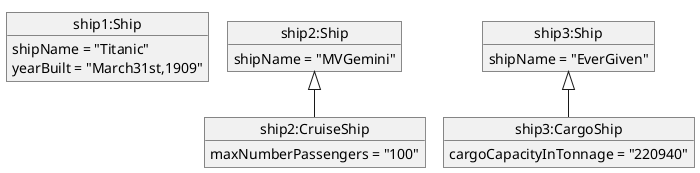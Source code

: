 @startuml
!pragma layout smetana

object "ship1:Ship" as ship1 {
    shipName = "Titanic"
    yearBuilt = "March31st,1909"
}

object "ship2:Ship" as ship2a {
    shipName = "MVGemini"
}
object "ship2:CruiseShip" as ship2b {
    maxNumberPassengers = "100"
}
ship2a <|-- ship2b

object "ship3:Ship" as ship3a {
    shipName = "EverGiven"
}
object "ship3:CargoShip" as ship3b {
    cargoCapacityInTonnage = "220940"
}
ship3a <|-- ship3b
@enduml